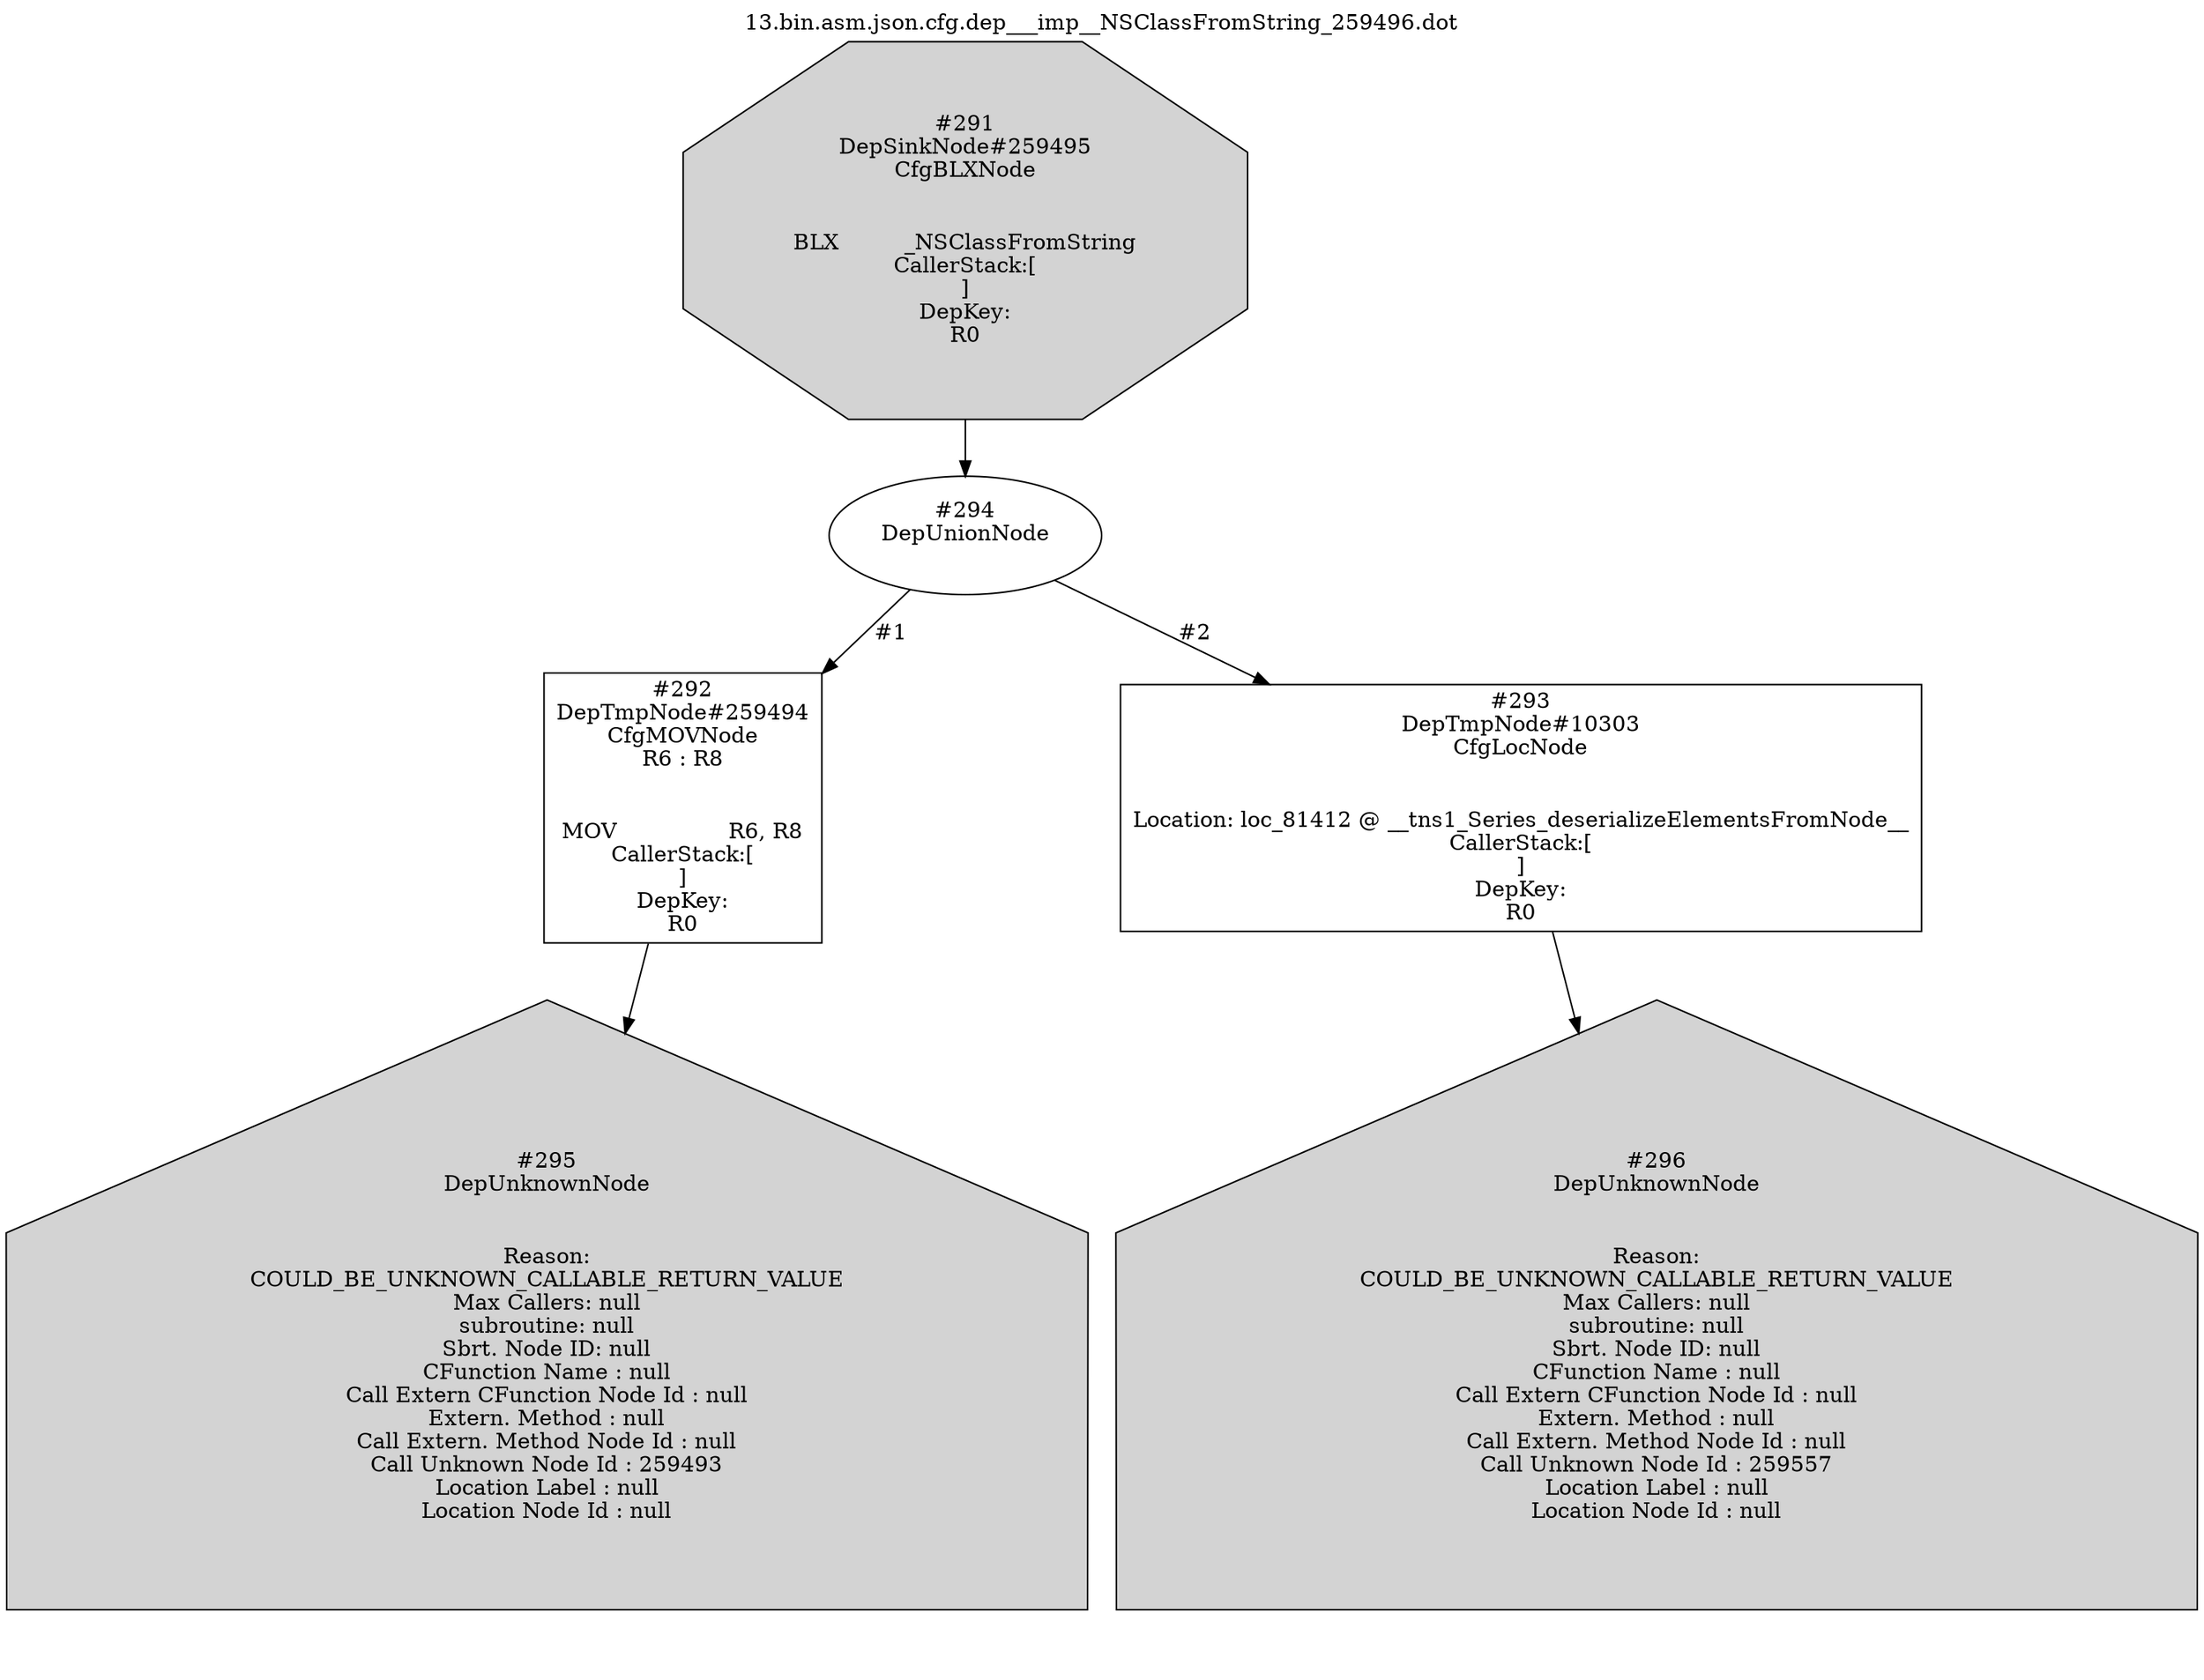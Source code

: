 digraph cfg {
	label="13.bin.asm.json.cfg.dep___imp__NSClassFromString_259496.dot"
	labelloc=t
		n291 [shape=octagon, label="#291\nDepSinkNode#259495\nCfgBLXNode\n\n\nBLX		_NSClassFromString\nCallerStack:[\n]\nDepKey:\nR0",style=filled];
		n292 [shape=box, label="#292\nDepTmpNode#259494\nCfgMOVNode\nR6 : R8\n\n\nMOV		R6, R8\nCallerStack:[\n]\nDepKey:\nR0"];
		n293 [shape=box, label="#293\nDepTmpNode#10303\nCfgLocNode\n\n\nLocation: loc_81412 @ __tns1_Series_deserializeElementsFromNode__\nCallerStack:[\n]\nDepKey:\nR0"];
		n294 [shape=ellipse, label="#294\nDepUnionNode\n\n"];
		n295 [shape=house, label="#295\nDepUnknownNode\n\n\nReason:\nCOULD_BE_UNKNOWN_CALLABLE_RETURN_VALUE\nMax Callers: null\nsubroutine: null\nSbrt. Node ID: null\nCFunction Name : null\nCall Extern CFunction Node Id : null\nExtern. Method : null\nCall Extern. Method Node Id : null\nCall Unknown Node Id : 259493\nLocation Label : null\nLocation Node Id : null",style=filled];
		n296 [shape=house, label="#296\nDepUnknownNode\n\n\nReason:\nCOULD_BE_UNKNOWN_CALLABLE_RETURN_VALUE\nMax Callers: null\nsubroutine: null\nSbrt. Node ID: null\nCFunction Name : null\nCall Extern CFunction Node Id : null\nExtern. Method : null\nCall Extern. Method Node Id : null\nCall Unknown Node Id : 259557\nLocation Label : null\nLocation Node Id : null",style=filled];
		n291 -> n294 [label=""];
		n294 -> n292 [label="#1"];
		n292 -> n295 [label=""];
		n294 -> n293 [label="#2"];
		n293 -> n296 [label=""];




}
